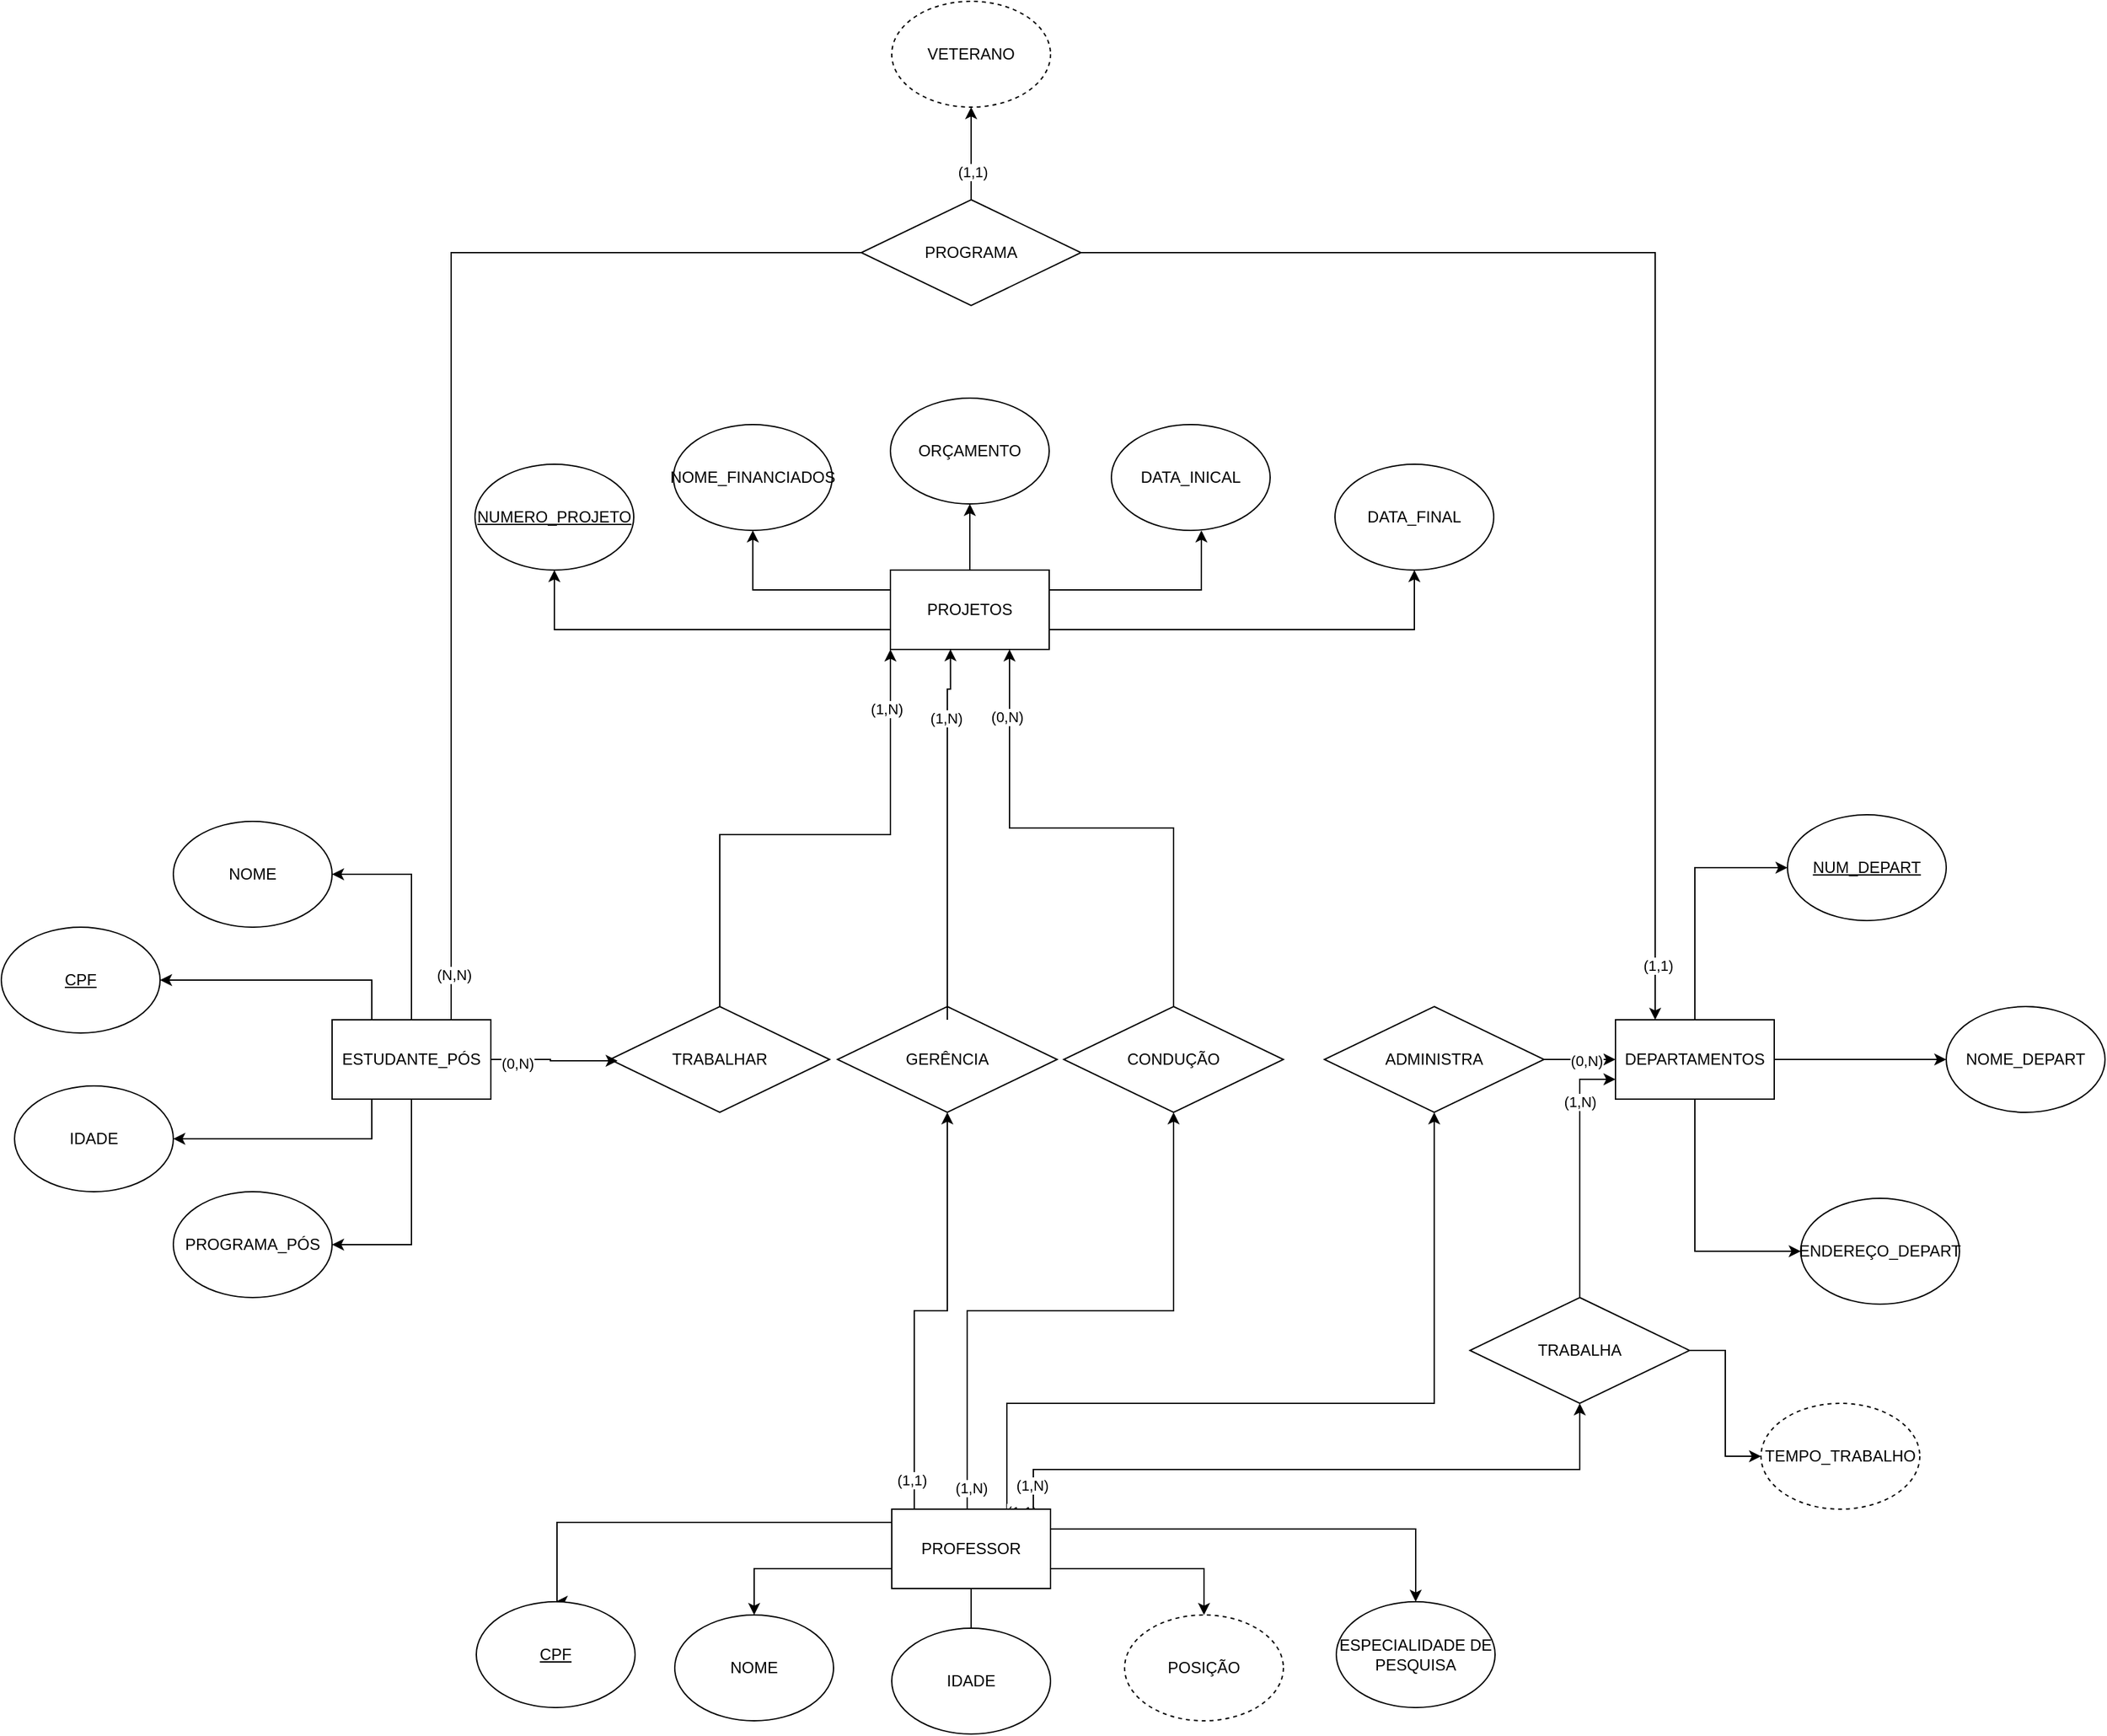 <mxfile version="22.0.8" type="github">
  <diagram id="C5RBs43oDa-KdzZeNtuy" name="Page-1">
    <mxGraphModel dx="2620" dy="2137" grid="1" gridSize="10" guides="1" tooltips="1" connect="1" arrows="1" fold="1" page="1" pageScale="1" pageWidth="827" pageHeight="1169" math="0" shadow="0">
      <root>
        <mxCell id="WIyWlLk6GJQsqaUBKTNV-0" />
        <mxCell id="WIyWlLk6GJQsqaUBKTNV-1" parent="WIyWlLk6GJQsqaUBKTNV-0" />
        <mxCell id="wZlOc1_NLlanQc9pzDve-1" style="edgeStyle=orthogonalEdgeStyle;rounded=0;orthogonalLoop=1;jettySize=auto;html=1;" edge="1" parent="WIyWlLk6GJQsqaUBKTNV-1" source="wZlOc1_NLlanQc9pzDve-0">
          <mxGeometry relative="1" as="geometry">
            <mxPoint x="89" y="610" as="targetPoint" />
            <Array as="points">
              <mxPoint x="90" y="550" />
            </Array>
          </mxGeometry>
        </mxCell>
        <mxCell id="wZlOc1_NLlanQc9pzDve-5" style="edgeStyle=orthogonalEdgeStyle;rounded=0;orthogonalLoop=1;jettySize=auto;html=1;exitX=0;exitY=0.75;exitDx=0;exitDy=0;entryX=0.5;entryY=0;entryDx=0;entryDy=0;" edge="1" parent="WIyWlLk6GJQsqaUBKTNV-1" source="wZlOc1_NLlanQc9pzDve-0" target="wZlOc1_NLlanQc9pzDve-4">
          <mxGeometry relative="1" as="geometry" />
        </mxCell>
        <mxCell id="wZlOc1_NLlanQc9pzDve-7" value="" style="edgeStyle=orthogonalEdgeStyle;rounded=0;orthogonalLoop=1;jettySize=auto;html=1;" edge="1" parent="WIyWlLk6GJQsqaUBKTNV-1" source="wZlOc1_NLlanQc9pzDve-0">
          <mxGeometry relative="1" as="geometry">
            <mxPoint x="403" y="670" as="targetPoint" />
          </mxGeometry>
        </mxCell>
        <mxCell id="wZlOc1_NLlanQc9pzDve-12" style="edgeStyle=orthogonalEdgeStyle;rounded=0;orthogonalLoop=1;jettySize=auto;html=1;exitX=1;exitY=0.25;exitDx=0;exitDy=0;" edge="1" parent="WIyWlLk6GJQsqaUBKTNV-1" source="wZlOc1_NLlanQc9pzDve-0" target="wZlOc1_NLlanQc9pzDve-11">
          <mxGeometry relative="1" as="geometry" />
        </mxCell>
        <mxCell id="wZlOc1_NLlanQc9pzDve-13" style="edgeStyle=orthogonalEdgeStyle;rounded=0;orthogonalLoop=1;jettySize=auto;html=1;exitX=1;exitY=0.75;exitDx=0;exitDy=0;entryX=0.5;entryY=0;entryDx=0;entryDy=0;" edge="1" parent="WIyWlLk6GJQsqaUBKTNV-1" source="wZlOc1_NLlanQc9pzDve-0" target="wZlOc1_NLlanQc9pzDve-10">
          <mxGeometry relative="1" as="geometry" />
        </mxCell>
        <mxCell id="wZlOc1_NLlanQc9pzDve-42" style="edgeStyle=orthogonalEdgeStyle;rounded=0;orthogonalLoop=1;jettySize=auto;html=1;exitX=0.75;exitY=0;exitDx=0;exitDy=0;entryX=0.5;entryY=1;entryDx=0;entryDy=0;" edge="1" parent="WIyWlLk6GJQsqaUBKTNV-1" source="wZlOc1_NLlanQc9pzDve-0" target="wZlOc1_NLlanQc9pzDve-41">
          <mxGeometry relative="1" as="geometry">
            <Array as="points">
              <mxPoint x="400" y="540" />
              <mxPoint x="400" y="390" />
              <mxPoint x="556" y="390" />
            </Array>
          </mxGeometry>
        </mxCell>
        <mxCell id="wZlOc1_NLlanQc9pzDve-44" value="&lt;div&gt;(1,N)&lt;/div&gt;" style="edgeLabel;html=1;align=center;verticalAlign=middle;resizable=0;points=[];" vertex="1" connectable="0" parent="wZlOc1_NLlanQc9pzDve-42">
          <mxGeometry x="-0.795" y="-3" relative="1" as="geometry">
            <mxPoint y="1" as="offset" />
          </mxGeometry>
        </mxCell>
        <mxCell id="wZlOc1_NLlanQc9pzDve-95" style="edgeStyle=orthogonalEdgeStyle;rounded=0;orthogonalLoop=1;jettySize=auto;html=1;exitX=1;exitY=0;exitDx=0;exitDy=0;entryX=0.5;entryY=1;entryDx=0;entryDy=0;" edge="1" parent="WIyWlLk6GJQsqaUBKTNV-1" source="wZlOc1_NLlanQc9pzDve-0" target="wZlOc1_NLlanQc9pzDve-92">
          <mxGeometry relative="1" as="geometry">
            <Array as="points">
              <mxPoint x="430" y="540" />
              <mxPoint x="430" y="460" />
              <mxPoint x="753" y="460" />
            </Array>
          </mxGeometry>
        </mxCell>
        <mxCell id="wZlOc1_NLlanQc9pzDve-96" value="(1,1)" style="edgeLabel;html=1;align=center;verticalAlign=middle;resizable=0;points=[];" vertex="1" connectable="0" parent="wZlOc1_NLlanQc9pzDve-95">
          <mxGeometry x="-0.932" y="2" relative="1" as="geometry">
            <mxPoint as="offset" />
          </mxGeometry>
        </mxCell>
        <mxCell id="wZlOc1_NLlanQc9pzDve-100" style="edgeStyle=orthogonalEdgeStyle;rounded=0;orthogonalLoop=1;jettySize=auto;html=1;" edge="1" parent="WIyWlLk6GJQsqaUBKTNV-1" source="wZlOc1_NLlanQc9pzDve-0" target="wZlOc1_NLlanQc9pzDve-36">
          <mxGeometry relative="1" as="geometry">
            <Array as="points">
              <mxPoint x="360" y="390" />
              <mxPoint x="385" y="390" />
            </Array>
          </mxGeometry>
        </mxCell>
        <mxCell id="wZlOc1_NLlanQc9pzDve-117" value="(1,1)" style="edgeLabel;html=1;align=center;verticalAlign=middle;resizable=0;points=[];" vertex="1" connectable="0" parent="wZlOc1_NLlanQc9pzDve-100">
          <mxGeometry x="-0.865" y="2" relative="1" as="geometry">
            <mxPoint as="offset" />
          </mxGeometry>
        </mxCell>
        <mxCell id="wZlOc1_NLlanQc9pzDve-102" style="edgeStyle=orthogonalEdgeStyle;rounded=0;orthogonalLoop=1;jettySize=auto;html=1;entryX=0.5;entryY=1;entryDx=0;entryDy=0;" edge="1" parent="WIyWlLk6GJQsqaUBKTNV-1" source="wZlOc1_NLlanQc9pzDve-0" target="wZlOc1_NLlanQc9pzDve-103">
          <mxGeometry relative="1" as="geometry">
            <mxPoint x="880" y="480" as="targetPoint" />
            <Array as="points">
              <mxPoint x="450" y="510" />
              <mxPoint x="863" y="510" />
            </Array>
          </mxGeometry>
        </mxCell>
        <mxCell id="wZlOc1_NLlanQc9pzDve-105" value="(1,N)" style="edgeLabel;html=1;align=center;verticalAlign=middle;resizable=0;points=[];" vertex="1" connectable="0" parent="wZlOc1_NLlanQc9pzDve-102">
          <mxGeometry x="-0.927" y="1" relative="1" as="geometry">
            <mxPoint as="offset" />
          </mxGeometry>
        </mxCell>
        <mxCell id="wZlOc1_NLlanQc9pzDve-0" value="PROFESSOR" style="rounded=0;whiteSpace=wrap;html=1;" vertex="1" parent="WIyWlLk6GJQsqaUBKTNV-1">
          <mxGeometry x="343" y="540" width="120" height="60" as="geometry" />
        </mxCell>
        <mxCell id="wZlOc1_NLlanQc9pzDve-2" value="&lt;u&gt;CPF&lt;/u&gt;" style="ellipse;whiteSpace=wrap;html=1;" vertex="1" parent="WIyWlLk6GJQsqaUBKTNV-1">
          <mxGeometry x="29" y="610" width="120" height="80" as="geometry" />
        </mxCell>
        <mxCell id="wZlOc1_NLlanQc9pzDve-4" value="&lt;div&gt;NOME&lt;/div&gt;" style="ellipse;whiteSpace=wrap;html=1;" vertex="1" parent="WIyWlLk6GJQsqaUBKTNV-1">
          <mxGeometry x="179" y="620" width="120" height="80" as="geometry" />
        </mxCell>
        <mxCell id="wZlOc1_NLlanQc9pzDve-8" value="IDADE" style="ellipse;whiteSpace=wrap;html=1;" vertex="1" parent="WIyWlLk6GJQsqaUBKTNV-1">
          <mxGeometry x="343" y="630" width="120" height="80" as="geometry" />
        </mxCell>
        <mxCell id="wZlOc1_NLlanQc9pzDve-10" value="POSIÇÃO" style="ellipse;whiteSpace=wrap;html=1;dashed=1;" vertex="1" parent="WIyWlLk6GJQsqaUBKTNV-1">
          <mxGeometry x="519" y="620" width="120" height="80" as="geometry" />
        </mxCell>
        <mxCell id="wZlOc1_NLlanQc9pzDve-11" value="ESPECIALIDADE DE PESQUISA" style="ellipse;whiteSpace=wrap;html=1;" vertex="1" parent="WIyWlLk6GJQsqaUBKTNV-1">
          <mxGeometry x="679" y="610" width="120" height="80" as="geometry" />
        </mxCell>
        <mxCell id="wZlOc1_NLlanQc9pzDve-21" style="edgeStyle=orthogonalEdgeStyle;rounded=0;orthogonalLoop=1;jettySize=auto;html=1;exitX=1;exitY=0.75;exitDx=0;exitDy=0;entryX=0.5;entryY=1;entryDx=0;entryDy=0;" edge="1" parent="WIyWlLk6GJQsqaUBKTNV-1" source="wZlOc1_NLlanQc9pzDve-14" target="wZlOc1_NLlanQc9pzDve-20">
          <mxGeometry relative="1" as="geometry" />
        </mxCell>
        <mxCell id="wZlOc1_NLlanQc9pzDve-23" style="edgeStyle=orthogonalEdgeStyle;rounded=0;orthogonalLoop=1;jettySize=auto;html=1;exitX=0.5;exitY=0;exitDx=0;exitDy=0;entryX=0.5;entryY=1;entryDx=0;entryDy=0;" edge="1" parent="WIyWlLk6GJQsqaUBKTNV-1" source="wZlOc1_NLlanQc9pzDve-14" target="wZlOc1_NLlanQc9pzDve-18">
          <mxGeometry relative="1" as="geometry" />
        </mxCell>
        <mxCell id="wZlOc1_NLlanQc9pzDve-24" style="edgeStyle=orthogonalEdgeStyle;rounded=0;orthogonalLoop=1;jettySize=auto;html=1;exitX=0;exitY=0.25;exitDx=0;exitDy=0;entryX=0.5;entryY=1;entryDx=0;entryDy=0;" edge="1" parent="WIyWlLk6GJQsqaUBKTNV-1" source="wZlOc1_NLlanQc9pzDve-14" target="wZlOc1_NLlanQc9pzDve-17">
          <mxGeometry relative="1" as="geometry" />
        </mxCell>
        <mxCell id="wZlOc1_NLlanQc9pzDve-25" style="edgeStyle=orthogonalEdgeStyle;rounded=0;orthogonalLoop=1;jettySize=auto;html=1;exitX=0;exitY=0.75;exitDx=0;exitDy=0;entryX=0.5;entryY=1;entryDx=0;entryDy=0;" edge="1" parent="WIyWlLk6GJQsqaUBKTNV-1" source="wZlOc1_NLlanQc9pzDve-14" target="wZlOc1_NLlanQc9pzDve-15">
          <mxGeometry relative="1" as="geometry" />
        </mxCell>
        <mxCell id="wZlOc1_NLlanQc9pzDve-43" style="edgeStyle=orthogonalEdgeStyle;rounded=0;orthogonalLoop=1;jettySize=auto;html=1;exitX=0.5;exitY=0;exitDx=0;exitDy=0;entryX=0.75;entryY=1;entryDx=0;entryDy=0;" edge="1" parent="WIyWlLk6GJQsqaUBKTNV-1" source="wZlOc1_NLlanQc9pzDve-41" target="wZlOc1_NLlanQc9pzDve-14">
          <mxGeometry relative="1" as="geometry" />
        </mxCell>
        <mxCell id="wZlOc1_NLlanQc9pzDve-45" value="(0,N)" style="edgeLabel;html=1;align=center;verticalAlign=middle;resizable=0;points=[];" vertex="1" connectable="0" parent="wZlOc1_NLlanQc9pzDve-43">
          <mxGeometry x="-0.746" y="2" relative="1" as="geometry">
            <mxPoint x="-124" y="-169" as="offset" />
          </mxGeometry>
        </mxCell>
        <mxCell id="wZlOc1_NLlanQc9pzDve-14" value="PROJETOS" style="rounded=0;whiteSpace=wrap;html=1;" vertex="1" parent="WIyWlLk6GJQsqaUBKTNV-1">
          <mxGeometry x="342" y="-170" width="120" height="60" as="geometry" />
        </mxCell>
        <mxCell id="wZlOc1_NLlanQc9pzDve-15" value="&lt;u&gt;NUMERO_PROJETO&lt;/u&gt;" style="ellipse;whiteSpace=wrap;html=1;" vertex="1" parent="WIyWlLk6GJQsqaUBKTNV-1">
          <mxGeometry x="28" y="-250" width="120" height="80" as="geometry" />
        </mxCell>
        <mxCell id="wZlOc1_NLlanQc9pzDve-17" value="NOME_FINANCIADOS" style="ellipse;whiteSpace=wrap;html=1;" vertex="1" parent="WIyWlLk6GJQsqaUBKTNV-1">
          <mxGeometry x="178" y="-280" width="120" height="80" as="geometry" />
        </mxCell>
        <mxCell id="wZlOc1_NLlanQc9pzDve-18" value="ORÇAMENTO" style="ellipse;whiteSpace=wrap;html=1;" vertex="1" parent="WIyWlLk6GJQsqaUBKTNV-1">
          <mxGeometry x="342" y="-300" width="120" height="80" as="geometry" />
        </mxCell>
        <mxCell id="wZlOc1_NLlanQc9pzDve-19" value="DATA_INICAL" style="ellipse;whiteSpace=wrap;html=1;" vertex="1" parent="WIyWlLk6GJQsqaUBKTNV-1">
          <mxGeometry x="509" y="-280" width="120" height="80" as="geometry" />
        </mxCell>
        <mxCell id="wZlOc1_NLlanQc9pzDve-20" value="DATA_FINAL" style="ellipse;whiteSpace=wrap;html=1;" vertex="1" parent="WIyWlLk6GJQsqaUBKTNV-1">
          <mxGeometry x="678" y="-250" width="120" height="80" as="geometry" />
        </mxCell>
        <mxCell id="wZlOc1_NLlanQc9pzDve-22" style="edgeStyle=orthogonalEdgeStyle;rounded=0;orthogonalLoop=1;jettySize=auto;html=1;exitX=1;exitY=0.25;exitDx=0;exitDy=0;entryX=0.567;entryY=1;entryDx=0;entryDy=0;entryPerimeter=0;" edge="1" parent="WIyWlLk6GJQsqaUBKTNV-1" source="wZlOc1_NLlanQc9pzDve-14" target="wZlOc1_NLlanQc9pzDve-19">
          <mxGeometry relative="1" as="geometry" />
        </mxCell>
        <mxCell id="wZlOc1_NLlanQc9pzDve-31" style="edgeStyle=orthogonalEdgeStyle;rounded=0;orthogonalLoop=1;jettySize=auto;html=1;entryX=1;entryY=0.5;entryDx=0;entryDy=0;" edge="1" parent="WIyWlLk6GJQsqaUBKTNV-1" source="wZlOc1_NLlanQc9pzDve-26" target="wZlOc1_NLlanQc9pzDve-28">
          <mxGeometry relative="1" as="geometry" />
        </mxCell>
        <mxCell id="wZlOc1_NLlanQc9pzDve-32" style="edgeStyle=orthogonalEdgeStyle;rounded=0;orthogonalLoop=1;jettySize=auto;html=1;exitX=0.25;exitY=0;exitDx=0;exitDy=0;entryX=1;entryY=0.5;entryDx=0;entryDy=0;" edge="1" parent="WIyWlLk6GJQsqaUBKTNV-1" source="wZlOc1_NLlanQc9pzDve-26" target="wZlOc1_NLlanQc9pzDve-27">
          <mxGeometry relative="1" as="geometry" />
        </mxCell>
        <mxCell id="wZlOc1_NLlanQc9pzDve-33" style="edgeStyle=orthogonalEdgeStyle;rounded=0;orthogonalLoop=1;jettySize=auto;html=1;exitX=0.25;exitY=1;exitDx=0;exitDy=0;entryX=1;entryY=0.5;entryDx=0;entryDy=0;" edge="1" parent="WIyWlLk6GJQsqaUBKTNV-1" source="wZlOc1_NLlanQc9pzDve-26" target="wZlOc1_NLlanQc9pzDve-29">
          <mxGeometry relative="1" as="geometry" />
        </mxCell>
        <mxCell id="wZlOc1_NLlanQc9pzDve-34" style="edgeStyle=orthogonalEdgeStyle;rounded=0;orthogonalLoop=1;jettySize=auto;html=1;exitX=0.5;exitY=1;exitDx=0;exitDy=0;entryX=1;entryY=0.5;entryDx=0;entryDy=0;" edge="1" parent="WIyWlLk6GJQsqaUBKTNV-1" source="wZlOc1_NLlanQc9pzDve-26" target="wZlOc1_NLlanQc9pzDve-30">
          <mxGeometry relative="1" as="geometry" />
        </mxCell>
        <mxCell id="wZlOc1_NLlanQc9pzDve-110" style="edgeStyle=orthogonalEdgeStyle;rounded=0;orthogonalLoop=1;jettySize=auto;html=1;exitX=0.75;exitY=0;exitDx=0;exitDy=0;entryX=0.75;entryY=1;entryDx=0;entryDy=0;" edge="1" parent="WIyWlLk6GJQsqaUBKTNV-1" source="wZlOc1_NLlanQc9pzDve-26" target="wZlOc1_NLlanQc9pzDve-86">
          <mxGeometry relative="1" as="geometry">
            <mxPoint x="11" y="-420" as="targetPoint" />
            <Array as="points">
              <mxPoint x="10" y="-410" />
              <mxPoint x="920" y="-410" />
            </Array>
          </mxGeometry>
        </mxCell>
        <mxCell id="wZlOc1_NLlanQc9pzDve-118" value="(N,N)" style="edgeLabel;html=1;align=center;verticalAlign=middle;resizable=0;points=[];" vertex="1" connectable="0" parent="wZlOc1_NLlanQc9pzDve-110">
          <mxGeometry x="-0.967" y="-2" relative="1" as="geometry">
            <mxPoint as="offset" />
          </mxGeometry>
        </mxCell>
        <mxCell id="wZlOc1_NLlanQc9pzDve-119" value="(1,1)" style="edgeLabel;html=1;align=center;verticalAlign=middle;resizable=0;points=[];" vertex="1" connectable="0" parent="wZlOc1_NLlanQc9pzDve-110">
          <mxGeometry x="0.96" y="2" relative="1" as="geometry">
            <mxPoint as="offset" />
          </mxGeometry>
        </mxCell>
        <mxCell id="wZlOc1_NLlanQc9pzDve-26" value="ESTUDANTE_PÓS" style="rounded=0;whiteSpace=wrap;html=1;" vertex="1" parent="WIyWlLk6GJQsqaUBKTNV-1">
          <mxGeometry x="-80" y="170" width="120" height="60" as="geometry" />
        </mxCell>
        <mxCell id="wZlOc1_NLlanQc9pzDve-27" value="&lt;u&gt;CPF&lt;/u&gt;" style="ellipse;whiteSpace=wrap;html=1;" vertex="1" parent="WIyWlLk6GJQsqaUBKTNV-1">
          <mxGeometry x="-330" y="100" width="120" height="80" as="geometry" />
        </mxCell>
        <mxCell id="wZlOc1_NLlanQc9pzDve-28" value="&lt;div&gt;NOME&lt;/div&gt;" style="ellipse;whiteSpace=wrap;html=1;" vertex="1" parent="WIyWlLk6GJQsqaUBKTNV-1">
          <mxGeometry x="-200" y="20" width="120" height="80" as="geometry" />
        </mxCell>
        <mxCell id="wZlOc1_NLlanQc9pzDve-29" value="IDADE" style="ellipse;whiteSpace=wrap;html=1;" vertex="1" parent="WIyWlLk6GJQsqaUBKTNV-1">
          <mxGeometry x="-320" y="220" width="120" height="80" as="geometry" />
        </mxCell>
        <mxCell id="wZlOc1_NLlanQc9pzDve-30" value="PROGRAMA_PÓS" style="ellipse;whiteSpace=wrap;html=1;" vertex="1" parent="WIyWlLk6GJQsqaUBKTNV-1">
          <mxGeometry x="-200" y="300" width="120" height="80" as="geometry" />
        </mxCell>
        <mxCell id="wZlOc1_NLlanQc9pzDve-36" value="GERÊNCIA" style="rhombus;whiteSpace=wrap;html=1;" vertex="1" parent="WIyWlLk6GJQsqaUBKTNV-1">
          <mxGeometry x="302" y="160" width="166" height="80" as="geometry" />
        </mxCell>
        <mxCell id="wZlOc1_NLlanQc9pzDve-98" style="edgeStyle=orthogonalEdgeStyle;rounded=0;orthogonalLoop=1;jettySize=auto;html=1;entryX=0.378;entryY=0.997;entryDx=0;entryDy=0;entryPerimeter=0;" edge="1" parent="WIyWlLk6GJQsqaUBKTNV-1" target="wZlOc1_NLlanQc9pzDve-14">
          <mxGeometry relative="1" as="geometry">
            <mxPoint x="385.0" y="170" as="sourcePoint" />
            <mxPoint x="387" y="-100" as="targetPoint" />
            <Array as="points">
              <mxPoint x="385" y="-80" />
              <mxPoint x="387" y="-80" />
            </Array>
          </mxGeometry>
        </mxCell>
        <mxCell id="wZlOc1_NLlanQc9pzDve-115" value="(1,N)" style="edgeLabel;html=1;align=center;verticalAlign=middle;resizable=0;points=[];" vertex="1" connectable="0" parent="wZlOc1_NLlanQc9pzDve-98">
          <mxGeometry x="0.619" y="1" relative="1" as="geometry">
            <mxPoint as="offset" />
          </mxGeometry>
        </mxCell>
        <mxCell id="wZlOc1_NLlanQc9pzDve-41" value="&lt;div&gt;CONDUÇÃO&lt;/div&gt;" style="rhombus;whiteSpace=wrap;html=1;" vertex="1" parent="WIyWlLk6GJQsqaUBKTNV-1">
          <mxGeometry x="473" y="160" width="166" height="80" as="geometry" />
        </mxCell>
        <mxCell id="wZlOc1_NLlanQc9pzDve-99" style="edgeStyle=orthogonalEdgeStyle;rounded=0;orthogonalLoop=1;jettySize=auto;html=1;entryX=0;entryY=1;entryDx=0;entryDy=0;" edge="1" parent="WIyWlLk6GJQsqaUBKTNV-1" source="wZlOc1_NLlanQc9pzDve-48" target="wZlOc1_NLlanQc9pzDve-14">
          <mxGeometry relative="1" as="geometry">
            <Array as="points">
              <mxPoint x="213" y="30" />
              <mxPoint x="342" y="30" />
            </Array>
          </mxGeometry>
        </mxCell>
        <mxCell id="wZlOc1_NLlanQc9pzDve-116" value="(1,N)" style="edgeLabel;html=1;align=center;verticalAlign=middle;resizable=0;points=[];" vertex="1" connectable="0" parent="wZlOc1_NLlanQc9pzDve-99">
          <mxGeometry x="0.775" y="3" relative="1" as="geometry">
            <mxPoint as="offset" />
          </mxGeometry>
        </mxCell>
        <mxCell id="wZlOc1_NLlanQc9pzDve-48" value="TRABALHAR" style="rhombus;whiteSpace=wrap;html=1;" vertex="1" parent="WIyWlLk6GJQsqaUBKTNV-1">
          <mxGeometry x="130" y="160" width="166" height="80" as="geometry" />
        </mxCell>
        <mxCell id="wZlOc1_NLlanQc9pzDve-51" style="edgeStyle=orthogonalEdgeStyle;rounded=0;orthogonalLoop=1;jettySize=auto;html=1;exitX=1;exitY=0.5;exitDx=0;exitDy=0;entryX=0.035;entryY=0.513;entryDx=0;entryDy=0;entryPerimeter=0;" edge="1" parent="WIyWlLk6GJQsqaUBKTNV-1" source="wZlOc1_NLlanQc9pzDve-26" target="wZlOc1_NLlanQc9pzDve-48">
          <mxGeometry relative="1" as="geometry" />
        </mxCell>
        <mxCell id="wZlOc1_NLlanQc9pzDve-52" value="(0,N)" style="edgeLabel;html=1;align=center;verticalAlign=middle;resizable=0;points=[];" vertex="1" connectable="0" parent="wZlOc1_NLlanQc9pzDve-51">
          <mxGeometry x="-0.599" y="-3" relative="1" as="geometry">
            <mxPoint as="offset" />
          </mxGeometry>
        </mxCell>
        <mxCell id="wZlOc1_NLlanQc9pzDve-82" style="edgeStyle=orthogonalEdgeStyle;rounded=0;orthogonalLoop=1;jettySize=auto;html=1;entryX=1;entryY=0.5;entryDx=0;entryDy=0;" edge="1" parent="WIyWlLk6GJQsqaUBKTNV-1" source="wZlOc1_NLlanQc9pzDve-86" target="wZlOc1_NLlanQc9pzDve-88">
          <mxGeometry relative="1" as="geometry">
            <Array as="points">
              <mxPoint x="950" y="345" />
            </Array>
          </mxGeometry>
        </mxCell>
        <mxCell id="wZlOc1_NLlanQc9pzDve-85" style="edgeStyle=orthogonalEdgeStyle;rounded=0;orthogonalLoop=1;jettySize=auto;html=1;exitX=0.5;exitY=1;exitDx=0;exitDy=0;entryX=1;entryY=0.5;entryDx=0;entryDy=0;" edge="1" parent="WIyWlLk6GJQsqaUBKTNV-1" source="wZlOc1_NLlanQc9pzDve-86" target="wZlOc1_NLlanQc9pzDve-90">
          <mxGeometry relative="1" as="geometry" />
        </mxCell>
        <mxCell id="wZlOc1_NLlanQc9pzDve-91" style="edgeStyle=orthogonalEdgeStyle;rounded=0;orthogonalLoop=1;jettySize=auto;html=1;exitX=0;exitY=0.5;exitDx=0;exitDy=0;entryX=1;entryY=0.5;entryDx=0;entryDy=0;" edge="1" parent="WIyWlLk6GJQsqaUBKTNV-1" source="wZlOc1_NLlanQc9pzDve-86" target="wZlOc1_NLlanQc9pzDve-89">
          <mxGeometry relative="1" as="geometry" />
        </mxCell>
        <mxCell id="wZlOc1_NLlanQc9pzDve-86" value="DEPARTAMENTOS" style="rounded=0;whiteSpace=wrap;html=1;direction=west;flipV=1;flipH=1;" vertex="1" parent="WIyWlLk6GJQsqaUBKTNV-1">
          <mxGeometry x="890" y="170" width="120" height="60" as="geometry" />
        </mxCell>
        <mxCell id="wZlOc1_NLlanQc9pzDve-88" value="ENDEREÇO_DEPART" style="ellipse;whiteSpace=wrap;html=1;direction=west;flipV=1;flipH=1;" vertex="1" parent="WIyWlLk6GJQsqaUBKTNV-1">
          <mxGeometry x="1030" y="305" width="120" height="80" as="geometry" />
        </mxCell>
        <mxCell id="wZlOc1_NLlanQc9pzDve-89" value="NOME_DEPART" style="ellipse;whiteSpace=wrap;html=1;direction=west;flipV=1;flipH=1;" vertex="1" parent="WIyWlLk6GJQsqaUBKTNV-1">
          <mxGeometry x="1140" y="160" width="120" height="80" as="geometry" />
        </mxCell>
        <mxCell id="wZlOc1_NLlanQc9pzDve-90" value="&lt;u&gt;NUM_DEPART&lt;/u&gt;" style="ellipse;whiteSpace=wrap;html=1;direction=west;flipV=1;flipH=1;" vertex="1" parent="WIyWlLk6GJQsqaUBKTNV-1">
          <mxGeometry x="1020" y="15" width="120" height="80" as="geometry" />
        </mxCell>
        <mxCell id="wZlOc1_NLlanQc9pzDve-94" style="edgeStyle=orthogonalEdgeStyle;rounded=0;orthogonalLoop=1;jettySize=auto;html=1;exitX=1;exitY=0.5;exitDx=0;exitDy=0;" edge="1" parent="WIyWlLk6GJQsqaUBKTNV-1" source="wZlOc1_NLlanQc9pzDve-92" target="wZlOc1_NLlanQc9pzDve-86">
          <mxGeometry relative="1" as="geometry" />
        </mxCell>
        <mxCell id="wZlOc1_NLlanQc9pzDve-97" value="(0,N)" style="edgeLabel;html=1;align=center;verticalAlign=middle;resizable=0;points=[];" vertex="1" connectable="0" parent="wZlOc1_NLlanQc9pzDve-94">
          <mxGeometry x="0.185" y="-1" relative="1" as="geometry">
            <mxPoint as="offset" />
          </mxGeometry>
        </mxCell>
        <mxCell id="wZlOc1_NLlanQc9pzDve-92" value="ADMINISTRA" style="rhombus;whiteSpace=wrap;html=1;" vertex="1" parent="WIyWlLk6GJQsqaUBKTNV-1">
          <mxGeometry x="670" y="160" width="166" height="80" as="geometry" />
        </mxCell>
        <mxCell id="wZlOc1_NLlanQc9pzDve-104" style="edgeStyle=orthogonalEdgeStyle;rounded=0;orthogonalLoop=1;jettySize=auto;html=1;entryX=1;entryY=0.25;entryDx=0;entryDy=0;" edge="1" parent="WIyWlLk6GJQsqaUBKTNV-1" source="wZlOc1_NLlanQc9pzDve-103" target="wZlOc1_NLlanQc9pzDve-86">
          <mxGeometry relative="1" as="geometry" />
        </mxCell>
        <mxCell id="wZlOc1_NLlanQc9pzDve-106" value="(1,N)" style="edgeLabel;html=1;align=center;verticalAlign=middle;resizable=0;points=[];" vertex="1" connectable="0" parent="wZlOc1_NLlanQc9pzDve-104">
          <mxGeometry x="0.542" relative="1" as="geometry">
            <mxPoint as="offset" />
          </mxGeometry>
        </mxCell>
        <mxCell id="wZlOc1_NLlanQc9pzDve-109" style="edgeStyle=orthogonalEdgeStyle;rounded=0;orthogonalLoop=1;jettySize=auto;html=1;" edge="1" parent="WIyWlLk6GJQsqaUBKTNV-1" source="wZlOc1_NLlanQc9pzDve-103" target="wZlOc1_NLlanQc9pzDve-108">
          <mxGeometry relative="1" as="geometry" />
        </mxCell>
        <mxCell id="wZlOc1_NLlanQc9pzDve-103" value="TRABALHA" style="rhombus;whiteSpace=wrap;html=1;" vertex="1" parent="WIyWlLk6GJQsqaUBKTNV-1">
          <mxGeometry x="780" y="380" width="166" height="80" as="geometry" />
        </mxCell>
        <mxCell id="wZlOc1_NLlanQc9pzDve-108" value="TEMPO_TRABALHO" style="ellipse;whiteSpace=wrap;html=1;direction=west;flipV=1;flipH=1;dashed=1;" vertex="1" parent="WIyWlLk6GJQsqaUBKTNV-1">
          <mxGeometry x="1000" y="460" width="120" height="80" as="geometry" />
        </mxCell>
        <mxCell id="wZlOc1_NLlanQc9pzDve-114" style="edgeStyle=orthogonalEdgeStyle;rounded=0;orthogonalLoop=1;jettySize=auto;html=1;entryX=0.5;entryY=1;entryDx=0;entryDy=0;" edge="1" parent="WIyWlLk6GJQsqaUBKTNV-1" source="wZlOc1_NLlanQc9pzDve-111" target="wZlOc1_NLlanQc9pzDve-113">
          <mxGeometry relative="1" as="geometry" />
        </mxCell>
        <mxCell id="wZlOc1_NLlanQc9pzDve-120" value="(1,1)" style="edgeLabel;html=1;align=center;verticalAlign=middle;resizable=0;points=[];" vertex="1" connectable="0" parent="wZlOc1_NLlanQc9pzDve-114">
          <mxGeometry x="-0.403" y="-1" relative="1" as="geometry">
            <mxPoint as="offset" />
          </mxGeometry>
        </mxCell>
        <mxCell id="wZlOc1_NLlanQc9pzDve-111" value="PROGRAMA" style="rhombus;whiteSpace=wrap;html=1;" vertex="1" parent="WIyWlLk6GJQsqaUBKTNV-1">
          <mxGeometry x="320" y="-450" width="166" height="80" as="geometry" />
        </mxCell>
        <mxCell id="wZlOc1_NLlanQc9pzDve-113" value="VETERANO" style="ellipse;whiteSpace=wrap;html=1;dashed=1;" vertex="1" parent="WIyWlLk6GJQsqaUBKTNV-1">
          <mxGeometry x="343" y="-600" width="120" height="80" as="geometry" />
        </mxCell>
      </root>
    </mxGraphModel>
  </diagram>
</mxfile>
